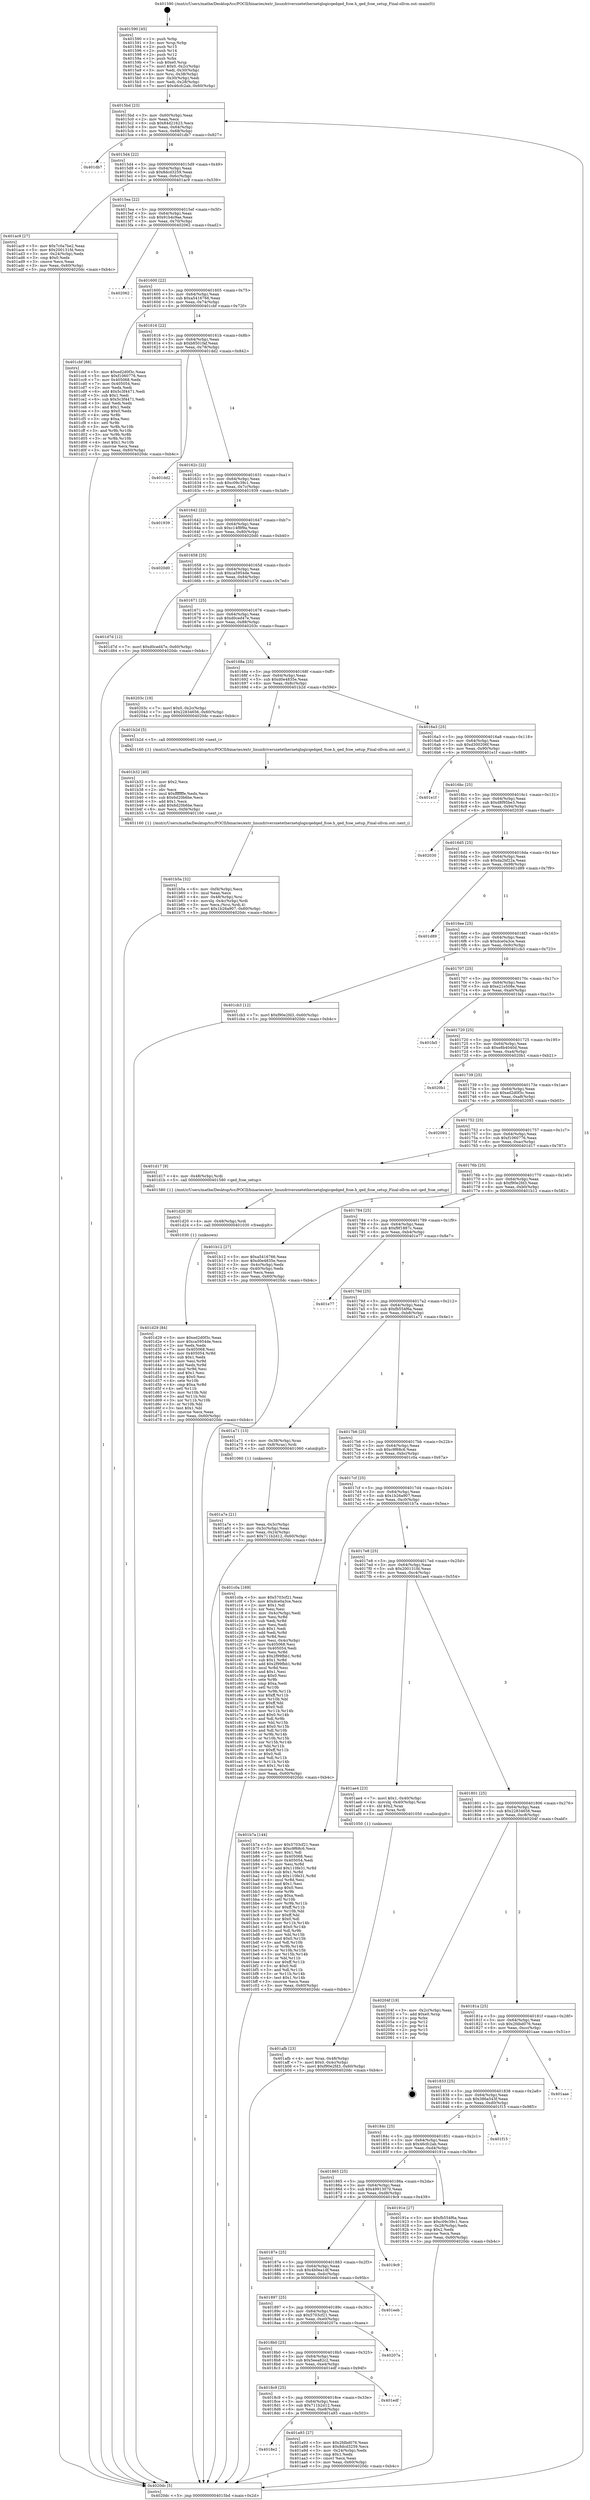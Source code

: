 digraph "0x401590" {
  label = "0x401590 (/mnt/c/Users/mathe/Desktop/tcc/POCII/binaries/extr_linuxdriversnetethernetqlogicqedqed_fcoe.h_qed_fcoe_setup_Final-ollvm.out::main(0))"
  labelloc = "t"
  node[shape=record]

  Entry [label="",width=0.3,height=0.3,shape=circle,fillcolor=black,style=filled]
  "0x4015bd" [label="{
     0x4015bd [23]\l
     | [instrs]\l
     &nbsp;&nbsp;0x4015bd \<+3\>: mov -0x60(%rbp),%eax\l
     &nbsp;&nbsp;0x4015c0 \<+2\>: mov %eax,%ecx\l
     &nbsp;&nbsp;0x4015c2 \<+6\>: sub $0x84d21623,%ecx\l
     &nbsp;&nbsp;0x4015c8 \<+3\>: mov %eax,-0x64(%rbp)\l
     &nbsp;&nbsp;0x4015cb \<+3\>: mov %ecx,-0x68(%rbp)\l
     &nbsp;&nbsp;0x4015ce \<+6\>: je 0000000000401db7 \<main+0x827\>\l
  }"]
  "0x401db7" [label="{
     0x401db7\l
  }", style=dashed]
  "0x4015d4" [label="{
     0x4015d4 [22]\l
     | [instrs]\l
     &nbsp;&nbsp;0x4015d4 \<+5\>: jmp 00000000004015d9 \<main+0x49\>\l
     &nbsp;&nbsp;0x4015d9 \<+3\>: mov -0x64(%rbp),%eax\l
     &nbsp;&nbsp;0x4015dc \<+5\>: sub $0x8dcd3259,%eax\l
     &nbsp;&nbsp;0x4015e1 \<+3\>: mov %eax,-0x6c(%rbp)\l
     &nbsp;&nbsp;0x4015e4 \<+6\>: je 0000000000401ac9 \<main+0x539\>\l
  }"]
  Exit [label="",width=0.3,height=0.3,shape=circle,fillcolor=black,style=filled,peripheries=2]
  "0x401ac9" [label="{
     0x401ac9 [27]\l
     | [instrs]\l
     &nbsp;&nbsp;0x401ac9 \<+5\>: mov $0x7c0a7be2,%eax\l
     &nbsp;&nbsp;0x401ace \<+5\>: mov $0x200131fd,%ecx\l
     &nbsp;&nbsp;0x401ad3 \<+3\>: mov -0x24(%rbp),%edx\l
     &nbsp;&nbsp;0x401ad6 \<+3\>: cmp $0x0,%edx\l
     &nbsp;&nbsp;0x401ad9 \<+3\>: cmove %ecx,%eax\l
     &nbsp;&nbsp;0x401adc \<+3\>: mov %eax,-0x60(%rbp)\l
     &nbsp;&nbsp;0x401adf \<+5\>: jmp 00000000004020dc \<main+0xb4c\>\l
  }"]
  "0x4015ea" [label="{
     0x4015ea [22]\l
     | [instrs]\l
     &nbsp;&nbsp;0x4015ea \<+5\>: jmp 00000000004015ef \<main+0x5f\>\l
     &nbsp;&nbsp;0x4015ef \<+3\>: mov -0x64(%rbp),%eax\l
     &nbsp;&nbsp;0x4015f2 \<+5\>: sub $0x91b4c9ae,%eax\l
     &nbsp;&nbsp;0x4015f7 \<+3\>: mov %eax,-0x70(%rbp)\l
     &nbsp;&nbsp;0x4015fa \<+6\>: je 0000000000402062 \<main+0xad2\>\l
  }"]
  "0x401d29" [label="{
     0x401d29 [84]\l
     | [instrs]\l
     &nbsp;&nbsp;0x401d29 \<+5\>: mov $0xed2d0f3c,%eax\l
     &nbsp;&nbsp;0x401d2e \<+5\>: mov $0xca5954de,%ecx\l
     &nbsp;&nbsp;0x401d33 \<+2\>: xor %edx,%edx\l
     &nbsp;&nbsp;0x401d35 \<+7\>: mov 0x405068,%esi\l
     &nbsp;&nbsp;0x401d3c \<+8\>: mov 0x405054,%r8d\l
     &nbsp;&nbsp;0x401d44 \<+3\>: sub $0x1,%edx\l
     &nbsp;&nbsp;0x401d47 \<+3\>: mov %esi,%r9d\l
     &nbsp;&nbsp;0x401d4a \<+3\>: add %edx,%r9d\l
     &nbsp;&nbsp;0x401d4d \<+4\>: imul %r9d,%esi\l
     &nbsp;&nbsp;0x401d51 \<+3\>: and $0x1,%esi\l
     &nbsp;&nbsp;0x401d54 \<+3\>: cmp $0x0,%esi\l
     &nbsp;&nbsp;0x401d57 \<+4\>: sete %r10b\l
     &nbsp;&nbsp;0x401d5b \<+4\>: cmp $0xa,%r8d\l
     &nbsp;&nbsp;0x401d5f \<+4\>: setl %r11b\l
     &nbsp;&nbsp;0x401d63 \<+3\>: mov %r10b,%bl\l
     &nbsp;&nbsp;0x401d66 \<+3\>: and %r11b,%bl\l
     &nbsp;&nbsp;0x401d69 \<+3\>: xor %r11b,%r10b\l
     &nbsp;&nbsp;0x401d6c \<+3\>: or %r10b,%bl\l
     &nbsp;&nbsp;0x401d6f \<+3\>: test $0x1,%bl\l
     &nbsp;&nbsp;0x401d72 \<+3\>: cmovne %ecx,%eax\l
     &nbsp;&nbsp;0x401d75 \<+3\>: mov %eax,-0x60(%rbp)\l
     &nbsp;&nbsp;0x401d78 \<+5\>: jmp 00000000004020dc \<main+0xb4c\>\l
  }"]
  "0x402062" [label="{
     0x402062\l
  }", style=dashed]
  "0x401600" [label="{
     0x401600 [22]\l
     | [instrs]\l
     &nbsp;&nbsp;0x401600 \<+5\>: jmp 0000000000401605 \<main+0x75\>\l
     &nbsp;&nbsp;0x401605 \<+3\>: mov -0x64(%rbp),%eax\l
     &nbsp;&nbsp;0x401608 \<+5\>: sub $0xa5416766,%eax\l
     &nbsp;&nbsp;0x40160d \<+3\>: mov %eax,-0x74(%rbp)\l
     &nbsp;&nbsp;0x401610 \<+6\>: je 0000000000401cbf \<main+0x72f\>\l
  }"]
  "0x401d20" [label="{
     0x401d20 [9]\l
     | [instrs]\l
     &nbsp;&nbsp;0x401d20 \<+4\>: mov -0x48(%rbp),%rdi\l
     &nbsp;&nbsp;0x401d24 \<+5\>: call 0000000000401030 \<free@plt\>\l
     | [calls]\l
     &nbsp;&nbsp;0x401030 \{1\} (unknown)\l
  }"]
  "0x401cbf" [label="{
     0x401cbf [88]\l
     | [instrs]\l
     &nbsp;&nbsp;0x401cbf \<+5\>: mov $0xed2d0f3c,%eax\l
     &nbsp;&nbsp;0x401cc4 \<+5\>: mov $0xf1060776,%ecx\l
     &nbsp;&nbsp;0x401cc9 \<+7\>: mov 0x405068,%edx\l
     &nbsp;&nbsp;0x401cd0 \<+7\>: mov 0x405054,%esi\l
     &nbsp;&nbsp;0x401cd7 \<+2\>: mov %edx,%edi\l
     &nbsp;&nbsp;0x401cd9 \<+6\>: add $0x5c3f4471,%edi\l
     &nbsp;&nbsp;0x401cdf \<+3\>: sub $0x1,%edi\l
     &nbsp;&nbsp;0x401ce2 \<+6\>: sub $0x5c3f4471,%edi\l
     &nbsp;&nbsp;0x401ce8 \<+3\>: imul %edi,%edx\l
     &nbsp;&nbsp;0x401ceb \<+3\>: and $0x1,%edx\l
     &nbsp;&nbsp;0x401cee \<+3\>: cmp $0x0,%edx\l
     &nbsp;&nbsp;0x401cf1 \<+4\>: sete %r8b\l
     &nbsp;&nbsp;0x401cf5 \<+3\>: cmp $0xa,%esi\l
     &nbsp;&nbsp;0x401cf8 \<+4\>: setl %r9b\l
     &nbsp;&nbsp;0x401cfc \<+3\>: mov %r8b,%r10b\l
     &nbsp;&nbsp;0x401cff \<+3\>: and %r9b,%r10b\l
     &nbsp;&nbsp;0x401d02 \<+3\>: xor %r9b,%r8b\l
     &nbsp;&nbsp;0x401d05 \<+3\>: or %r8b,%r10b\l
     &nbsp;&nbsp;0x401d08 \<+4\>: test $0x1,%r10b\l
     &nbsp;&nbsp;0x401d0c \<+3\>: cmovne %ecx,%eax\l
     &nbsp;&nbsp;0x401d0f \<+3\>: mov %eax,-0x60(%rbp)\l
     &nbsp;&nbsp;0x401d12 \<+5\>: jmp 00000000004020dc \<main+0xb4c\>\l
  }"]
  "0x401616" [label="{
     0x401616 [22]\l
     | [instrs]\l
     &nbsp;&nbsp;0x401616 \<+5\>: jmp 000000000040161b \<main+0x8b\>\l
     &nbsp;&nbsp;0x40161b \<+3\>: mov -0x64(%rbp),%eax\l
     &nbsp;&nbsp;0x40161e \<+5\>: sub $0xb8501faf,%eax\l
     &nbsp;&nbsp;0x401623 \<+3\>: mov %eax,-0x78(%rbp)\l
     &nbsp;&nbsp;0x401626 \<+6\>: je 0000000000401dd2 \<main+0x842\>\l
  }"]
  "0x401b5a" [label="{
     0x401b5a [32]\l
     | [instrs]\l
     &nbsp;&nbsp;0x401b5a \<+6\>: mov -0xf4(%rbp),%ecx\l
     &nbsp;&nbsp;0x401b60 \<+3\>: imul %eax,%ecx\l
     &nbsp;&nbsp;0x401b63 \<+4\>: mov -0x48(%rbp),%rsi\l
     &nbsp;&nbsp;0x401b67 \<+4\>: movslq -0x4c(%rbp),%rdi\l
     &nbsp;&nbsp;0x401b6b \<+3\>: mov %ecx,(%rsi,%rdi,4)\l
     &nbsp;&nbsp;0x401b6e \<+7\>: movl $0x1b26a907,-0x60(%rbp)\l
     &nbsp;&nbsp;0x401b75 \<+5\>: jmp 00000000004020dc \<main+0xb4c\>\l
  }"]
  "0x401dd2" [label="{
     0x401dd2\l
  }", style=dashed]
  "0x40162c" [label="{
     0x40162c [22]\l
     | [instrs]\l
     &nbsp;&nbsp;0x40162c \<+5\>: jmp 0000000000401631 \<main+0xa1\>\l
     &nbsp;&nbsp;0x401631 \<+3\>: mov -0x64(%rbp),%eax\l
     &nbsp;&nbsp;0x401634 \<+5\>: sub $0xc09c39c1,%eax\l
     &nbsp;&nbsp;0x401639 \<+3\>: mov %eax,-0x7c(%rbp)\l
     &nbsp;&nbsp;0x40163c \<+6\>: je 0000000000401939 \<main+0x3a9\>\l
  }"]
  "0x401b32" [label="{
     0x401b32 [40]\l
     | [instrs]\l
     &nbsp;&nbsp;0x401b32 \<+5\>: mov $0x2,%ecx\l
     &nbsp;&nbsp;0x401b37 \<+1\>: cltd\l
     &nbsp;&nbsp;0x401b38 \<+2\>: idiv %ecx\l
     &nbsp;&nbsp;0x401b3a \<+6\>: imul $0xfffffffe,%edx,%ecx\l
     &nbsp;&nbsp;0x401b40 \<+6\>: sub $0x6d20b6be,%ecx\l
     &nbsp;&nbsp;0x401b46 \<+3\>: add $0x1,%ecx\l
     &nbsp;&nbsp;0x401b49 \<+6\>: add $0x6d20b6be,%ecx\l
     &nbsp;&nbsp;0x401b4f \<+6\>: mov %ecx,-0xf4(%rbp)\l
     &nbsp;&nbsp;0x401b55 \<+5\>: call 0000000000401160 \<next_i\>\l
     | [calls]\l
     &nbsp;&nbsp;0x401160 \{1\} (/mnt/c/Users/mathe/Desktop/tcc/POCII/binaries/extr_linuxdriversnetethernetqlogicqedqed_fcoe.h_qed_fcoe_setup_Final-ollvm.out::next_i)\l
  }"]
  "0x401939" [label="{
     0x401939\l
  }", style=dashed]
  "0x401642" [label="{
     0x401642 [22]\l
     | [instrs]\l
     &nbsp;&nbsp;0x401642 \<+5\>: jmp 0000000000401647 \<main+0xb7\>\l
     &nbsp;&nbsp;0x401647 \<+3\>: mov -0x64(%rbp),%eax\l
     &nbsp;&nbsp;0x40164a \<+5\>: sub $0xc14f8f9a,%eax\l
     &nbsp;&nbsp;0x40164f \<+3\>: mov %eax,-0x80(%rbp)\l
     &nbsp;&nbsp;0x401652 \<+6\>: je 00000000004020d0 \<main+0xb40\>\l
  }"]
  "0x401afb" [label="{
     0x401afb [23]\l
     | [instrs]\l
     &nbsp;&nbsp;0x401afb \<+4\>: mov %rax,-0x48(%rbp)\l
     &nbsp;&nbsp;0x401aff \<+7\>: movl $0x0,-0x4c(%rbp)\l
     &nbsp;&nbsp;0x401b06 \<+7\>: movl $0xf90e2fd3,-0x60(%rbp)\l
     &nbsp;&nbsp;0x401b0d \<+5\>: jmp 00000000004020dc \<main+0xb4c\>\l
  }"]
  "0x4020d0" [label="{
     0x4020d0\l
  }", style=dashed]
  "0x401658" [label="{
     0x401658 [25]\l
     | [instrs]\l
     &nbsp;&nbsp;0x401658 \<+5\>: jmp 000000000040165d \<main+0xcd\>\l
     &nbsp;&nbsp;0x40165d \<+3\>: mov -0x64(%rbp),%eax\l
     &nbsp;&nbsp;0x401660 \<+5\>: sub $0xca5954de,%eax\l
     &nbsp;&nbsp;0x401665 \<+6\>: mov %eax,-0x84(%rbp)\l
     &nbsp;&nbsp;0x40166b \<+6\>: je 0000000000401d7d \<main+0x7ed\>\l
  }"]
  "0x4018e2" [label="{
     0x4018e2\l
  }", style=dashed]
  "0x401d7d" [label="{
     0x401d7d [12]\l
     | [instrs]\l
     &nbsp;&nbsp;0x401d7d \<+7\>: movl $0xd0ced47e,-0x60(%rbp)\l
     &nbsp;&nbsp;0x401d84 \<+5\>: jmp 00000000004020dc \<main+0xb4c\>\l
  }"]
  "0x401671" [label="{
     0x401671 [25]\l
     | [instrs]\l
     &nbsp;&nbsp;0x401671 \<+5\>: jmp 0000000000401676 \<main+0xe6\>\l
     &nbsp;&nbsp;0x401676 \<+3\>: mov -0x64(%rbp),%eax\l
     &nbsp;&nbsp;0x401679 \<+5\>: sub $0xd0ced47e,%eax\l
     &nbsp;&nbsp;0x40167e \<+6\>: mov %eax,-0x88(%rbp)\l
     &nbsp;&nbsp;0x401684 \<+6\>: je 000000000040203c \<main+0xaac\>\l
  }"]
  "0x401a93" [label="{
     0x401a93 [27]\l
     | [instrs]\l
     &nbsp;&nbsp;0x401a93 \<+5\>: mov $0x2fdbd076,%eax\l
     &nbsp;&nbsp;0x401a98 \<+5\>: mov $0x8dcd3259,%ecx\l
     &nbsp;&nbsp;0x401a9d \<+3\>: mov -0x24(%rbp),%edx\l
     &nbsp;&nbsp;0x401aa0 \<+3\>: cmp $0x1,%edx\l
     &nbsp;&nbsp;0x401aa3 \<+3\>: cmovl %ecx,%eax\l
     &nbsp;&nbsp;0x401aa6 \<+3\>: mov %eax,-0x60(%rbp)\l
     &nbsp;&nbsp;0x401aa9 \<+5\>: jmp 00000000004020dc \<main+0xb4c\>\l
  }"]
  "0x40203c" [label="{
     0x40203c [19]\l
     | [instrs]\l
     &nbsp;&nbsp;0x40203c \<+7\>: movl $0x0,-0x2c(%rbp)\l
     &nbsp;&nbsp;0x402043 \<+7\>: movl $0x22834656,-0x60(%rbp)\l
     &nbsp;&nbsp;0x40204a \<+5\>: jmp 00000000004020dc \<main+0xb4c\>\l
  }"]
  "0x40168a" [label="{
     0x40168a [25]\l
     | [instrs]\l
     &nbsp;&nbsp;0x40168a \<+5\>: jmp 000000000040168f \<main+0xff\>\l
     &nbsp;&nbsp;0x40168f \<+3\>: mov -0x64(%rbp),%eax\l
     &nbsp;&nbsp;0x401692 \<+5\>: sub $0xd0e4835e,%eax\l
     &nbsp;&nbsp;0x401697 \<+6\>: mov %eax,-0x8c(%rbp)\l
     &nbsp;&nbsp;0x40169d \<+6\>: je 0000000000401b2d \<main+0x59d\>\l
  }"]
  "0x4018c9" [label="{
     0x4018c9 [25]\l
     | [instrs]\l
     &nbsp;&nbsp;0x4018c9 \<+5\>: jmp 00000000004018ce \<main+0x33e\>\l
     &nbsp;&nbsp;0x4018ce \<+3\>: mov -0x64(%rbp),%eax\l
     &nbsp;&nbsp;0x4018d1 \<+5\>: sub $0x711b2d12,%eax\l
     &nbsp;&nbsp;0x4018d6 \<+6\>: mov %eax,-0xe8(%rbp)\l
     &nbsp;&nbsp;0x4018dc \<+6\>: je 0000000000401a93 \<main+0x503\>\l
  }"]
  "0x401b2d" [label="{
     0x401b2d [5]\l
     | [instrs]\l
     &nbsp;&nbsp;0x401b2d \<+5\>: call 0000000000401160 \<next_i\>\l
     | [calls]\l
     &nbsp;&nbsp;0x401160 \{1\} (/mnt/c/Users/mathe/Desktop/tcc/POCII/binaries/extr_linuxdriversnetethernetqlogicqedqed_fcoe.h_qed_fcoe_setup_Final-ollvm.out::next_i)\l
  }"]
  "0x4016a3" [label="{
     0x4016a3 [25]\l
     | [instrs]\l
     &nbsp;&nbsp;0x4016a3 \<+5\>: jmp 00000000004016a8 \<main+0x118\>\l
     &nbsp;&nbsp;0x4016a8 \<+3\>: mov -0x64(%rbp),%eax\l
     &nbsp;&nbsp;0x4016ab \<+5\>: sub $0xd300206f,%eax\l
     &nbsp;&nbsp;0x4016b0 \<+6\>: mov %eax,-0x90(%rbp)\l
     &nbsp;&nbsp;0x4016b6 \<+6\>: je 0000000000401e1f \<main+0x88f\>\l
  }"]
  "0x401edf" [label="{
     0x401edf\l
  }", style=dashed]
  "0x401e1f" [label="{
     0x401e1f\l
  }", style=dashed]
  "0x4016bc" [label="{
     0x4016bc [25]\l
     | [instrs]\l
     &nbsp;&nbsp;0x4016bc \<+5\>: jmp 00000000004016c1 \<main+0x131\>\l
     &nbsp;&nbsp;0x4016c1 \<+3\>: mov -0x64(%rbp),%eax\l
     &nbsp;&nbsp;0x4016c4 \<+5\>: sub $0xd8f95be3,%eax\l
     &nbsp;&nbsp;0x4016c9 \<+6\>: mov %eax,-0x94(%rbp)\l
     &nbsp;&nbsp;0x4016cf \<+6\>: je 0000000000402030 \<main+0xaa0\>\l
  }"]
  "0x4018b0" [label="{
     0x4018b0 [25]\l
     | [instrs]\l
     &nbsp;&nbsp;0x4018b0 \<+5\>: jmp 00000000004018b5 \<main+0x325\>\l
     &nbsp;&nbsp;0x4018b5 \<+3\>: mov -0x64(%rbp),%eax\l
     &nbsp;&nbsp;0x4018b8 \<+5\>: sub $0x5eea82c2,%eax\l
     &nbsp;&nbsp;0x4018bd \<+6\>: mov %eax,-0xe4(%rbp)\l
     &nbsp;&nbsp;0x4018c3 \<+6\>: je 0000000000401edf \<main+0x94f\>\l
  }"]
  "0x402030" [label="{
     0x402030\l
  }", style=dashed]
  "0x4016d5" [label="{
     0x4016d5 [25]\l
     | [instrs]\l
     &nbsp;&nbsp;0x4016d5 \<+5\>: jmp 00000000004016da \<main+0x14a\>\l
     &nbsp;&nbsp;0x4016da \<+3\>: mov -0x64(%rbp),%eax\l
     &nbsp;&nbsp;0x4016dd \<+5\>: sub $0xda2bf22a,%eax\l
     &nbsp;&nbsp;0x4016e2 \<+6\>: mov %eax,-0x98(%rbp)\l
     &nbsp;&nbsp;0x4016e8 \<+6\>: je 0000000000401d89 \<main+0x7f9\>\l
  }"]
  "0x40207a" [label="{
     0x40207a\l
  }", style=dashed]
  "0x401d89" [label="{
     0x401d89\l
  }", style=dashed]
  "0x4016ee" [label="{
     0x4016ee [25]\l
     | [instrs]\l
     &nbsp;&nbsp;0x4016ee \<+5\>: jmp 00000000004016f3 \<main+0x163\>\l
     &nbsp;&nbsp;0x4016f3 \<+3\>: mov -0x64(%rbp),%eax\l
     &nbsp;&nbsp;0x4016f6 \<+5\>: sub $0xdce0a3ce,%eax\l
     &nbsp;&nbsp;0x4016fb \<+6\>: mov %eax,-0x9c(%rbp)\l
     &nbsp;&nbsp;0x401701 \<+6\>: je 0000000000401cb3 \<main+0x723\>\l
  }"]
  "0x401897" [label="{
     0x401897 [25]\l
     | [instrs]\l
     &nbsp;&nbsp;0x401897 \<+5\>: jmp 000000000040189c \<main+0x30c\>\l
     &nbsp;&nbsp;0x40189c \<+3\>: mov -0x64(%rbp),%eax\l
     &nbsp;&nbsp;0x40189f \<+5\>: sub $0x5703cf21,%eax\l
     &nbsp;&nbsp;0x4018a4 \<+6\>: mov %eax,-0xe0(%rbp)\l
     &nbsp;&nbsp;0x4018aa \<+6\>: je 000000000040207a \<main+0xaea\>\l
  }"]
  "0x401cb3" [label="{
     0x401cb3 [12]\l
     | [instrs]\l
     &nbsp;&nbsp;0x401cb3 \<+7\>: movl $0xf90e2fd3,-0x60(%rbp)\l
     &nbsp;&nbsp;0x401cba \<+5\>: jmp 00000000004020dc \<main+0xb4c\>\l
  }"]
  "0x401707" [label="{
     0x401707 [25]\l
     | [instrs]\l
     &nbsp;&nbsp;0x401707 \<+5\>: jmp 000000000040170c \<main+0x17c\>\l
     &nbsp;&nbsp;0x40170c \<+3\>: mov -0x64(%rbp),%eax\l
     &nbsp;&nbsp;0x40170f \<+5\>: sub $0xe21e508e,%eax\l
     &nbsp;&nbsp;0x401714 \<+6\>: mov %eax,-0xa0(%rbp)\l
     &nbsp;&nbsp;0x40171a \<+6\>: je 0000000000401fa5 \<main+0xa15\>\l
  }"]
  "0x401eeb" [label="{
     0x401eeb\l
  }", style=dashed]
  "0x401fa5" [label="{
     0x401fa5\l
  }", style=dashed]
  "0x401720" [label="{
     0x401720 [25]\l
     | [instrs]\l
     &nbsp;&nbsp;0x401720 \<+5\>: jmp 0000000000401725 \<main+0x195\>\l
     &nbsp;&nbsp;0x401725 \<+3\>: mov -0x64(%rbp),%eax\l
     &nbsp;&nbsp;0x401728 \<+5\>: sub $0xe8b4040d,%eax\l
     &nbsp;&nbsp;0x40172d \<+6\>: mov %eax,-0xa4(%rbp)\l
     &nbsp;&nbsp;0x401733 \<+6\>: je 00000000004020b1 \<main+0xb21\>\l
  }"]
  "0x40187e" [label="{
     0x40187e [25]\l
     | [instrs]\l
     &nbsp;&nbsp;0x40187e \<+5\>: jmp 0000000000401883 \<main+0x2f3\>\l
     &nbsp;&nbsp;0x401883 \<+3\>: mov -0x64(%rbp),%eax\l
     &nbsp;&nbsp;0x401886 \<+5\>: sub $0x4b0ea1df,%eax\l
     &nbsp;&nbsp;0x40188b \<+6\>: mov %eax,-0xdc(%rbp)\l
     &nbsp;&nbsp;0x401891 \<+6\>: je 0000000000401eeb \<main+0x95b\>\l
  }"]
  "0x4020b1" [label="{
     0x4020b1\l
  }", style=dashed]
  "0x401739" [label="{
     0x401739 [25]\l
     | [instrs]\l
     &nbsp;&nbsp;0x401739 \<+5\>: jmp 000000000040173e \<main+0x1ae\>\l
     &nbsp;&nbsp;0x40173e \<+3\>: mov -0x64(%rbp),%eax\l
     &nbsp;&nbsp;0x401741 \<+5\>: sub $0xed2d0f3c,%eax\l
     &nbsp;&nbsp;0x401746 \<+6\>: mov %eax,-0xa8(%rbp)\l
     &nbsp;&nbsp;0x40174c \<+6\>: je 0000000000402093 \<main+0xb03\>\l
  }"]
  "0x4019c9" [label="{
     0x4019c9\l
  }", style=dashed]
  "0x402093" [label="{
     0x402093\l
  }", style=dashed]
  "0x401752" [label="{
     0x401752 [25]\l
     | [instrs]\l
     &nbsp;&nbsp;0x401752 \<+5\>: jmp 0000000000401757 \<main+0x1c7\>\l
     &nbsp;&nbsp;0x401757 \<+3\>: mov -0x64(%rbp),%eax\l
     &nbsp;&nbsp;0x40175a \<+5\>: sub $0xf1060776,%eax\l
     &nbsp;&nbsp;0x40175f \<+6\>: mov %eax,-0xac(%rbp)\l
     &nbsp;&nbsp;0x401765 \<+6\>: je 0000000000401d17 \<main+0x787\>\l
  }"]
  "0x401a7e" [label="{
     0x401a7e [21]\l
     | [instrs]\l
     &nbsp;&nbsp;0x401a7e \<+3\>: mov %eax,-0x3c(%rbp)\l
     &nbsp;&nbsp;0x401a81 \<+3\>: mov -0x3c(%rbp),%eax\l
     &nbsp;&nbsp;0x401a84 \<+3\>: mov %eax,-0x24(%rbp)\l
     &nbsp;&nbsp;0x401a87 \<+7\>: movl $0x711b2d12,-0x60(%rbp)\l
     &nbsp;&nbsp;0x401a8e \<+5\>: jmp 00000000004020dc \<main+0xb4c\>\l
  }"]
  "0x401d17" [label="{
     0x401d17 [9]\l
     | [instrs]\l
     &nbsp;&nbsp;0x401d17 \<+4\>: mov -0x48(%rbp),%rdi\l
     &nbsp;&nbsp;0x401d1b \<+5\>: call 0000000000401580 \<qed_fcoe_setup\>\l
     | [calls]\l
     &nbsp;&nbsp;0x401580 \{1\} (/mnt/c/Users/mathe/Desktop/tcc/POCII/binaries/extr_linuxdriversnetethernetqlogicqedqed_fcoe.h_qed_fcoe_setup_Final-ollvm.out::qed_fcoe_setup)\l
  }"]
  "0x40176b" [label="{
     0x40176b [25]\l
     | [instrs]\l
     &nbsp;&nbsp;0x40176b \<+5\>: jmp 0000000000401770 \<main+0x1e0\>\l
     &nbsp;&nbsp;0x401770 \<+3\>: mov -0x64(%rbp),%eax\l
     &nbsp;&nbsp;0x401773 \<+5\>: sub $0xf90e2fd3,%eax\l
     &nbsp;&nbsp;0x401778 \<+6\>: mov %eax,-0xb0(%rbp)\l
     &nbsp;&nbsp;0x40177e \<+6\>: je 0000000000401b12 \<main+0x582\>\l
  }"]
  "0x401590" [label="{
     0x401590 [45]\l
     | [instrs]\l
     &nbsp;&nbsp;0x401590 \<+1\>: push %rbp\l
     &nbsp;&nbsp;0x401591 \<+3\>: mov %rsp,%rbp\l
     &nbsp;&nbsp;0x401594 \<+2\>: push %r15\l
     &nbsp;&nbsp;0x401596 \<+2\>: push %r14\l
     &nbsp;&nbsp;0x401598 \<+2\>: push %r12\l
     &nbsp;&nbsp;0x40159a \<+1\>: push %rbx\l
     &nbsp;&nbsp;0x40159b \<+7\>: sub $0xe0,%rsp\l
     &nbsp;&nbsp;0x4015a2 \<+7\>: movl $0x0,-0x2c(%rbp)\l
     &nbsp;&nbsp;0x4015a9 \<+3\>: mov %edi,-0x30(%rbp)\l
     &nbsp;&nbsp;0x4015ac \<+4\>: mov %rsi,-0x38(%rbp)\l
     &nbsp;&nbsp;0x4015b0 \<+3\>: mov -0x30(%rbp),%edi\l
     &nbsp;&nbsp;0x4015b3 \<+3\>: mov %edi,-0x28(%rbp)\l
     &nbsp;&nbsp;0x4015b6 \<+7\>: movl $0x46cfc2ab,-0x60(%rbp)\l
  }"]
  "0x401b12" [label="{
     0x401b12 [27]\l
     | [instrs]\l
     &nbsp;&nbsp;0x401b12 \<+5\>: mov $0xa5416766,%eax\l
     &nbsp;&nbsp;0x401b17 \<+5\>: mov $0xd0e4835e,%ecx\l
     &nbsp;&nbsp;0x401b1c \<+3\>: mov -0x4c(%rbp),%edx\l
     &nbsp;&nbsp;0x401b1f \<+3\>: cmp -0x40(%rbp),%edx\l
     &nbsp;&nbsp;0x401b22 \<+3\>: cmovl %ecx,%eax\l
     &nbsp;&nbsp;0x401b25 \<+3\>: mov %eax,-0x60(%rbp)\l
     &nbsp;&nbsp;0x401b28 \<+5\>: jmp 00000000004020dc \<main+0xb4c\>\l
  }"]
  "0x401784" [label="{
     0x401784 [25]\l
     | [instrs]\l
     &nbsp;&nbsp;0x401784 \<+5\>: jmp 0000000000401789 \<main+0x1f9\>\l
     &nbsp;&nbsp;0x401789 \<+3\>: mov -0x64(%rbp),%eax\l
     &nbsp;&nbsp;0x40178c \<+5\>: sub $0xf9f1887c,%eax\l
     &nbsp;&nbsp;0x401791 \<+6\>: mov %eax,-0xb4(%rbp)\l
     &nbsp;&nbsp;0x401797 \<+6\>: je 0000000000401e77 \<main+0x8e7\>\l
  }"]
  "0x4020dc" [label="{
     0x4020dc [5]\l
     | [instrs]\l
     &nbsp;&nbsp;0x4020dc \<+5\>: jmp 00000000004015bd \<main+0x2d\>\l
  }"]
  "0x401e77" [label="{
     0x401e77\l
  }", style=dashed]
  "0x40179d" [label="{
     0x40179d [25]\l
     | [instrs]\l
     &nbsp;&nbsp;0x40179d \<+5\>: jmp 00000000004017a2 \<main+0x212\>\l
     &nbsp;&nbsp;0x4017a2 \<+3\>: mov -0x64(%rbp),%eax\l
     &nbsp;&nbsp;0x4017a5 \<+5\>: sub $0xfb554f6a,%eax\l
     &nbsp;&nbsp;0x4017aa \<+6\>: mov %eax,-0xb8(%rbp)\l
     &nbsp;&nbsp;0x4017b0 \<+6\>: je 0000000000401a71 \<main+0x4e1\>\l
  }"]
  "0x401865" [label="{
     0x401865 [25]\l
     | [instrs]\l
     &nbsp;&nbsp;0x401865 \<+5\>: jmp 000000000040186a \<main+0x2da\>\l
     &nbsp;&nbsp;0x40186a \<+3\>: mov -0x64(%rbp),%eax\l
     &nbsp;&nbsp;0x40186d \<+5\>: sub $0x49913070,%eax\l
     &nbsp;&nbsp;0x401872 \<+6\>: mov %eax,-0xd8(%rbp)\l
     &nbsp;&nbsp;0x401878 \<+6\>: je 00000000004019c9 \<main+0x439\>\l
  }"]
  "0x401a71" [label="{
     0x401a71 [13]\l
     | [instrs]\l
     &nbsp;&nbsp;0x401a71 \<+4\>: mov -0x38(%rbp),%rax\l
     &nbsp;&nbsp;0x401a75 \<+4\>: mov 0x8(%rax),%rdi\l
     &nbsp;&nbsp;0x401a79 \<+5\>: call 0000000000401060 \<atoi@plt\>\l
     | [calls]\l
     &nbsp;&nbsp;0x401060 \{1\} (unknown)\l
  }"]
  "0x4017b6" [label="{
     0x4017b6 [25]\l
     | [instrs]\l
     &nbsp;&nbsp;0x4017b6 \<+5\>: jmp 00000000004017bb \<main+0x22b\>\l
     &nbsp;&nbsp;0x4017bb \<+3\>: mov -0x64(%rbp),%eax\l
     &nbsp;&nbsp;0x4017be \<+5\>: sub $0xc9f68c6,%eax\l
     &nbsp;&nbsp;0x4017c3 \<+6\>: mov %eax,-0xbc(%rbp)\l
     &nbsp;&nbsp;0x4017c9 \<+6\>: je 0000000000401c0a \<main+0x67a\>\l
  }"]
  "0x40191e" [label="{
     0x40191e [27]\l
     | [instrs]\l
     &nbsp;&nbsp;0x40191e \<+5\>: mov $0xfb554f6a,%eax\l
     &nbsp;&nbsp;0x401923 \<+5\>: mov $0xc09c39c1,%ecx\l
     &nbsp;&nbsp;0x401928 \<+3\>: mov -0x28(%rbp),%edx\l
     &nbsp;&nbsp;0x40192b \<+3\>: cmp $0x2,%edx\l
     &nbsp;&nbsp;0x40192e \<+3\>: cmovne %ecx,%eax\l
     &nbsp;&nbsp;0x401931 \<+3\>: mov %eax,-0x60(%rbp)\l
     &nbsp;&nbsp;0x401934 \<+5\>: jmp 00000000004020dc \<main+0xb4c\>\l
  }"]
  "0x401c0a" [label="{
     0x401c0a [169]\l
     | [instrs]\l
     &nbsp;&nbsp;0x401c0a \<+5\>: mov $0x5703cf21,%eax\l
     &nbsp;&nbsp;0x401c0f \<+5\>: mov $0xdce0a3ce,%ecx\l
     &nbsp;&nbsp;0x401c14 \<+2\>: mov $0x1,%dl\l
     &nbsp;&nbsp;0x401c16 \<+2\>: xor %esi,%esi\l
     &nbsp;&nbsp;0x401c18 \<+3\>: mov -0x4c(%rbp),%edi\l
     &nbsp;&nbsp;0x401c1b \<+3\>: mov %esi,%r8d\l
     &nbsp;&nbsp;0x401c1e \<+3\>: sub %edi,%r8d\l
     &nbsp;&nbsp;0x401c21 \<+2\>: mov %esi,%edi\l
     &nbsp;&nbsp;0x401c23 \<+3\>: sub $0x1,%edi\l
     &nbsp;&nbsp;0x401c26 \<+3\>: add %edi,%r8d\l
     &nbsp;&nbsp;0x401c29 \<+3\>: sub %r8d,%esi\l
     &nbsp;&nbsp;0x401c2c \<+3\>: mov %esi,-0x4c(%rbp)\l
     &nbsp;&nbsp;0x401c2f \<+7\>: mov 0x405068,%esi\l
     &nbsp;&nbsp;0x401c36 \<+7\>: mov 0x405054,%edi\l
     &nbsp;&nbsp;0x401c3d \<+3\>: mov %esi,%r8d\l
     &nbsp;&nbsp;0x401c40 \<+7\>: sub $0x2f99fbb1,%r8d\l
     &nbsp;&nbsp;0x401c47 \<+4\>: sub $0x1,%r8d\l
     &nbsp;&nbsp;0x401c4b \<+7\>: add $0x2f99fbb1,%r8d\l
     &nbsp;&nbsp;0x401c52 \<+4\>: imul %r8d,%esi\l
     &nbsp;&nbsp;0x401c56 \<+3\>: and $0x1,%esi\l
     &nbsp;&nbsp;0x401c59 \<+3\>: cmp $0x0,%esi\l
     &nbsp;&nbsp;0x401c5c \<+4\>: sete %r9b\l
     &nbsp;&nbsp;0x401c60 \<+3\>: cmp $0xa,%edi\l
     &nbsp;&nbsp;0x401c63 \<+4\>: setl %r10b\l
     &nbsp;&nbsp;0x401c67 \<+3\>: mov %r9b,%r11b\l
     &nbsp;&nbsp;0x401c6a \<+4\>: xor $0xff,%r11b\l
     &nbsp;&nbsp;0x401c6e \<+3\>: mov %r10b,%bl\l
     &nbsp;&nbsp;0x401c71 \<+3\>: xor $0xff,%bl\l
     &nbsp;&nbsp;0x401c74 \<+3\>: xor $0x0,%dl\l
     &nbsp;&nbsp;0x401c77 \<+3\>: mov %r11b,%r14b\l
     &nbsp;&nbsp;0x401c7a \<+4\>: and $0x0,%r14b\l
     &nbsp;&nbsp;0x401c7e \<+3\>: and %dl,%r9b\l
     &nbsp;&nbsp;0x401c81 \<+3\>: mov %bl,%r15b\l
     &nbsp;&nbsp;0x401c84 \<+4\>: and $0x0,%r15b\l
     &nbsp;&nbsp;0x401c88 \<+3\>: and %dl,%r10b\l
     &nbsp;&nbsp;0x401c8b \<+3\>: or %r9b,%r14b\l
     &nbsp;&nbsp;0x401c8e \<+3\>: or %r10b,%r15b\l
     &nbsp;&nbsp;0x401c91 \<+3\>: xor %r15b,%r14b\l
     &nbsp;&nbsp;0x401c94 \<+3\>: or %bl,%r11b\l
     &nbsp;&nbsp;0x401c97 \<+4\>: xor $0xff,%r11b\l
     &nbsp;&nbsp;0x401c9b \<+3\>: or $0x0,%dl\l
     &nbsp;&nbsp;0x401c9e \<+3\>: and %dl,%r11b\l
     &nbsp;&nbsp;0x401ca1 \<+3\>: or %r11b,%r14b\l
     &nbsp;&nbsp;0x401ca4 \<+4\>: test $0x1,%r14b\l
     &nbsp;&nbsp;0x401ca8 \<+3\>: cmovne %ecx,%eax\l
     &nbsp;&nbsp;0x401cab \<+3\>: mov %eax,-0x60(%rbp)\l
     &nbsp;&nbsp;0x401cae \<+5\>: jmp 00000000004020dc \<main+0xb4c\>\l
  }"]
  "0x4017cf" [label="{
     0x4017cf [25]\l
     | [instrs]\l
     &nbsp;&nbsp;0x4017cf \<+5\>: jmp 00000000004017d4 \<main+0x244\>\l
     &nbsp;&nbsp;0x4017d4 \<+3\>: mov -0x64(%rbp),%eax\l
     &nbsp;&nbsp;0x4017d7 \<+5\>: sub $0x1b26a907,%eax\l
     &nbsp;&nbsp;0x4017dc \<+6\>: mov %eax,-0xc0(%rbp)\l
     &nbsp;&nbsp;0x4017e2 \<+6\>: je 0000000000401b7a \<main+0x5ea\>\l
  }"]
  "0x40184c" [label="{
     0x40184c [25]\l
     | [instrs]\l
     &nbsp;&nbsp;0x40184c \<+5\>: jmp 0000000000401851 \<main+0x2c1\>\l
     &nbsp;&nbsp;0x401851 \<+3\>: mov -0x64(%rbp),%eax\l
     &nbsp;&nbsp;0x401854 \<+5\>: sub $0x46cfc2ab,%eax\l
     &nbsp;&nbsp;0x401859 \<+6\>: mov %eax,-0xd4(%rbp)\l
     &nbsp;&nbsp;0x40185f \<+6\>: je 000000000040191e \<main+0x38e\>\l
  }"]
  "0x401b7a" [label="{
     0x401b7a [144]\l
     | [instrs]\l
     &nbsp;&nbsp;0x401b7a \<+5\>: mov $0x5703cf21,%eax\l
     &nbsp;&nbsp;0x401b7f \<+5\>: mov $0xc9f68c6,%ecx\l
     &nbsp;&nbsp;0x401b84 \<+2\>: mov $0x1,%dl\l
     &nbsp;&nbsp;0x401b86 \<+7\>: mov 0x405068,%esi\l
     &nbsp;&nbsp;0x401b8d \<+7\>: mov 0x405054,%edi\l
     &nbsp;&nbsp;0x401b94 \<+3\>: mov %esi,%r8d\l
     &nbsp;&nbsp;0x401b97 \<+7\>: add $0x110fe31,%r8d\l
     &nbsp;&nbsp;0x401b9e \<+4\>: sub $0x1,%r8d\l
     &nbsp;&nbsp;0x401ba2 \<+7\>: sub $0x110fe31,%r8d\l
     &nbsp;&nbsp;0x401ba9 \<+4\>: imul %r8d,%esi\l
     &nbsp;&nbsp;0x401bad \<+3\>: and $0x1,%esi\l
     &nbsp;&nbsp;0x401bb0 \<+3\>: cmp $0x0,%esi\l
     &nbsp;&nbsp;0x401bb3 \<+4\>: sete %r9b\l
     &nbsp;&nbsp;0x401bb7 \<+3\>: cmp $0xa,%edi\l
     &nbsp;&nbsp;0x401bba \<+4\>: setl %r10b\l
     &nbsp;&nbsp;0x401bbe \<+3\>: mov %r9b,%r11b\l
     &nbsp;&nbsp;0x401bc1 \<+4\>: xor $0xff,%r11b\l
     &nbsp;&nbsp;0x401bc5 \<+3\>: mov %r10b,%bl\l
     &nbsp;&nbsp;0x401bc8 \<+3\>: xor $0xff,%bl\l
     &nbsp;&nbsp;0x401bcb \<+3\>: xor $0x0,%dl\l
     &nbsp;&nbsp;0x401bce \<+3\>: mov %r11b,%r14b\l
     &nbsp;&nbsp;0x401bd1 \<+4\>: and $0x0,%r14b\l
     &nbsp;&nbsp;0x401bd5 \<+3\>: and %dl,%r9b\l
     &nbsp;&nbsp;0x401bd8 \<+3\>: mov %bl,%r15b\l
     &nbsp;&nbsp;0x401bdb \<+4\>: and $0x0,%r15b\l
     &nbsp;&nbsp;0x401bdf \<+3\>: and %dl,%r10b\l
     &nbsp;&nbsp;0x401be2 \<+3\>: or %r9b,%r14b\l
     &nbsp;&nbsp;0x401be5 \<+3\>: or %r10b,%r15b\l
     &nbsp;&nbsp;0x401be8 \<+3\>: xor %r15b,%r14b\l
     &nbsp;&nbsp;0x401beb \<+3\>: or %bl,%r11b\l
     &nbsp;&nbsp;0x401bee \<+4\>: xor $0xff,%r11b\l
     &nbsp;&nbsp;0x401bf2 \<+3\>: or $0x0,%dl\l
     &nbsp;&nbsp;0x401bf5 \<+3\>: and %dl,%r11b\l
     &nbsp;&nbsp;0x401bf8 \<+3\>: or %r11b,%r14b\l
     &nbsp;&nbsp;0x401bfb \<+4\>: test $0x1,%r14b\l
     &nbsp;&nbsp;0x401bff \<+3\>: cmovne %ecx,%eax\l
     &nbsp;&nbsp;0x401c02 \<+3\>: mov %eax,-0x60(%rbp)\l
     &nbsp;&nbsp;0x401c05 \<+5\>: jmp 00000000004020dc \<main+0xb4c\>\l
  }"]
  "0x4017e8" [label="{
     0x4017e8 [25]\l
     | [instrs]\l
     &nbsp;&nbsp;0x4017e8 \<+5\>: jmp 00000000004017ed \<main+0x25d\>\l
     &nbsp;&nbsp;0x4017ed \<+3\>: mov -0x64(%rbp),%eax\l
     &nbsp;&nbsp;0x4017f0 \<+5\>: sub $0x200131fd,%eax\l
     &nbsp;&nbsp;0x4017f5 \<+6\>: mov %eax,-0xc4(%rbp)\l
     &nbsp;&nbsp;0x4017fb \<+6\>: je 0000000000401ae4 \<main+0x554\>\l
  }"]
  "0x401f15" [label="{
     0x401f15\l
  }", style=dashed]
  "0x401ae4" [label="{
     0x401ae4 [23]\l
     | [instrs]\l
     &nbsp;&nbsp;0x401ae4 \<+7\>: movl $0x1,-0x40(%rbp)\l
     &nbsp;&nbsp;0x401aeb \<+4\>: movslq -0x40(%rbp),%rax\l
     &nbsp;&nbsp;0x401aef \<+4\>: shl $0x2,%rax\l
     &nbsp;&nbsp;0x401af3 \<+3\>: mov %rax,%rdi\l
     &nbsp;&nbsp;0x401af6 \<+5\>: call 0000000000401050 \<malloc@plt\>\l
     | [calls]\l
     &nbsp;&nbsp;0x401050 \{1\} (unknown)\l
  }"]
  "0x401801" [label="{
     0x401801 [25]\l
     | [instrs]\l
     &nbsp;&nbsp;0x401801 \<+5\>: jmp 0000000000401806 \<main+0x276\>\l
     &nbsp;&nbsp;0x401806 \<+3\>: mov -0x64(%rbp),%eax\l
     &nbsp;&nbsp;0x401809 \<+5\>: sub $0x22834656,%eax\l
     &nbsp;&nbsp;0x40180e \<+6\>: mov %eax,-0xc8(%rbp)\l
     &nbsp;&nbsp;0x401814 \<+6\>: je 000000000040204f \<main+0xabf\>\l
  }"]
  "0x401833" [label="{
     0x401833 [25]\l
     | [instrs]\l
     &nbsp;&nbsp;0x401833 \<+5\>: jmp 0000000000401838 \<main+0x2a8\>\l
     &nbsp;&nbsp;0x401838 \<+3\>: mov -0x64(%rbp),%eax\l
     &nbsp;&nbsp;0x40183b \<+5\>: sub $0x386a543f,%eax\l
     &nbsp;&nbsp;0x401840 \<+6\>: mov %eax,-0xd0(%rbp)\l
     &nbsp;&nbsp;0x401846 \<+6\>: je 0000000000401f15 \<main+0x985\>\l
  }"]
  "0x40204f" [label="{
     0x40204f [19]\l
     | [instrs]\l
     &nbsp;&nbsp;0x40204f \<+3\>: mov -0x2c(%rbp),%eax\l
     &nbsp;&nbsp;0x402052 \<+7\>: add $0xe0,%rsp\l
     &nbsp;&nbsp;0x402059 \<+1\>: pop %rbx\l
     &nbsp;&nbsp;0x40205a \<+2\>: pop %r12\l
     &nbsp;&nbsp;0x40205c \<+2\>: pop %r14\l
     &nbsp;&nbsp;0x40205e \<+2\>: pop %r15\l
     &nbsp;&nbsp;0x402060 \<+1\>: pop %rbp\l
     &nbsp;&nbsp;0x402061 \<+1\>: ret\l
  }"]
  "0x40181a" [label="{
     0x40181a [25]\l
     | [instrs]\l
     &nbsp;&nbsp;0x40181a \<+5\>: jmp 000000000040181f \<main+0x28f\>\l
     &nbsp;&nbsp;0x40181f \<+3\>: mov -0x64(%rbp),%eax\l
     &nbsp;&nbsp;0x401822 \<+5\>: sub $0x2fdbd076,%eax\l
     &nbsp;&nbsp;0x401827 \<+6\>: mov %eax,-0xcc(%rbp)\l
     &nbsp;&nbsp;0x40182d \<+6\>: je 0000000000401aae \<main+0x51e\>\l
  }"]
  "0x401aae" [label="{
     0x401aae\l
  }", style=dashed]
  Entry -> "0x401590" [label=" 1"]
  "0x4015bd" -> "0x401db7" [label=" 0"]
  "0x4015bd" -> "0x4015d4" [label=" 16"]
  "0x40204f" -> Exit [label=" 1"]
  "0x4015d4" -> "0x401ac9" [label=" 1"]
  "0x4015d4" -> "0x4015ea" [label=" 15"]
  "0x40203c" -> "0x4020dc" [label=" 1"]
  "0x4015ea" -> "0x402062" [label=" 0"]
  "0x4015ea" -> "0x401600" [label=" 15"]
  "0x401d7d" -> "0x4020dc" [label=" 1"]
  "0x401600" -> "0x401cbf" [label=" 1"]
  "0x401600" -> "0x401616" [label=" 14"]
  "0x401d29" -> "0x4020dc" [label=" 1"]
  "0x401616" -> "0x401dd2" [label=" 0"]
  "0x401616" -> "0x40162c" [label=" 14"]
  "0x401d20" -> "0x401d29" [label=" 1"]
  "0x40162c" -> "0x401939" [label=" 0"]
  "0x40162c" -> "0x401642" [label=" 14"]
  "0x401d17" -> "0x401d20" [label=" 1"]
  "0x401642" -> "0x4020d0" [label=" 0"]
  "0x401642" -> "0x401658" [label=" 14"]
  "0x401cbf" -> "0x4020dc" [label=" 1"]
  "0x401658" -> "0x401d7d" [label=" 1"]
  "0x401658" -> "0x401671" [label=" 13"]
  "0x401cb3" -> "0x4020dc" [label=" 1"]
  "0x401671" -> "0x40203c" [label=" 1"]
  "0x401671" -> "0x40168a" [label=" 12"]
  "0x401c0a" -> "0x4020dc" [label=" 1"]
  "0x40168a" -> "0x401b2d" [label=" 1"]
  "0x40168a" -> "0x4016a3" [label=" 11"]
  "0x401b5a" -> "0x4020dc" [label=" 1"]
  "0x4016a3" -> "0x401e1f" [label=" 0"]
  "0x4016a3" -> "0x4016bc" [label=" 11"]
  "0x401b32" -> "0x401b5a" [label=" 1"]
  "0x4016bc" -> "0x402030" [label=" 0"]
  "0x4016bc" -> "0x4016d5" [label=" 11"]
  "0x401b12" -> "0x4020dc" [label=" 2"]
  "0x4016d5" -> "0x401d89" [label=" 0"]
  "0x4016d5" -> "0x4016ee" [label=" 11"]
  "0x401afb" -> "0x4020dc" [label=" 1"]
  "0x4016ee" -> "0x401cb3" [label=" 1"]
  "0x4016ee" -> "0x401707" [label=" 10"]
  "0x401ac9" -> "0x4020dc" [label=" 1"]
  "0x401707" -> "0x401fa5" [label=" 0"]
  "0x401707" -> "0x401720" [label=" 10"]
  "0x401a93" -> "0x4020dc" [label=" 1"]
  "0x401720" -> "0x4020b1" [label=" 0"]
  "0x401720" -> "0x401739" [label=" 10"]
  "0x4018c9" -> "0x401a93" [label=" 1"]
  "0x401739" -> "0x402093" [label=" 0"]
  "0x401739" -> "0x401752" [label=" 10"]
  "0x401b7a" -> "0x4020dc" [label=" 1"]
  "0x401752" -> "0x401d17" [label=" 1"]
  "0x401752" -> "0x40176b" [label=" 9"]
  "0x4018b0" -> "0x401edf" [label=" 0"]
  "0x40176b" -> "0x401b12" [label=" 2"]
  "0x40176b" -> "0x401784" [label=" 7"]
  "0x401b2d" -> "0x401b32" [label=" 1"]
  "0x401784" -> "0x401e77" [label=" 0"]
  "0x401784" -> "0x40179d" [label=" 7"]
  "0x401897" -> "0x4018b0" [label=" 1"]
  "0x40179d" -> "0x401a71" [label=" 1"]
  "0x40179d" -> "0x4017b6" [label=" 6"]
  "0x401897" -> "0x40207a" [label=" 0"]
  "0x4017b6" -> "0x401c0a" [label=" 1"]
  "0x4017b6" -> "0x4017cf" [label=" 5"]
  "0x401ae4" -> "0x401afb" [label=" 1"]
  "0x4017cf" -> "0x401b7a" [label=" 1"]
  "0x4017cf" -> "0x4017e8" [label=" 4"]
  "0x40187e" -> "0x401eeb" [label=" 0"]
  "0x4017e8" -> "0x401ae4" [label=" 1"]
  "0x4017e8" -> "0x401801" [label=" 3"]
  "0x4018c9" -> "0x4018e2" [label=" 0"]
  "0x401801" -> "0x40204f" [label=" 1"]
  "0x401801" -> "0x40181a" [label=" 2"]
  "0x401865" -> "0x4019c9" [label=" 0"]
  "0x40181a" -> "0x401aae" [label=" 0"]
  "0x40181a" -> "0x401833" [label=" 2"]
  "0x401865" -> "0x40187e" [label=" 1"]
  "0x401833" -> "0x401f15" [label=" 0"]
  "0x401833" -> "0x40184c" [label=" 2"]
  "0x40187e" -> "0x401897" [label=" 1"]
  "0x40184c" -> "0x40191e" [label=" 1"]
  "0x40184c" -> "0x401865" [label=" 1"]
  "0x40191e" -> "0x4020dc" [label=" 1"]
  "0x401590" -> "0x4015bd" [label=" 1"]
  "0x4020dc" -> "0x4015bd" [label=" 15"]
  "0x401a71" -> "0x401a7e" [label=" 1"]
  "0x401a7e" -> "0x4020dc" [label=" 1"]
  "0x4018b0" -> "0x4018c9" [label=" 1"]
}
